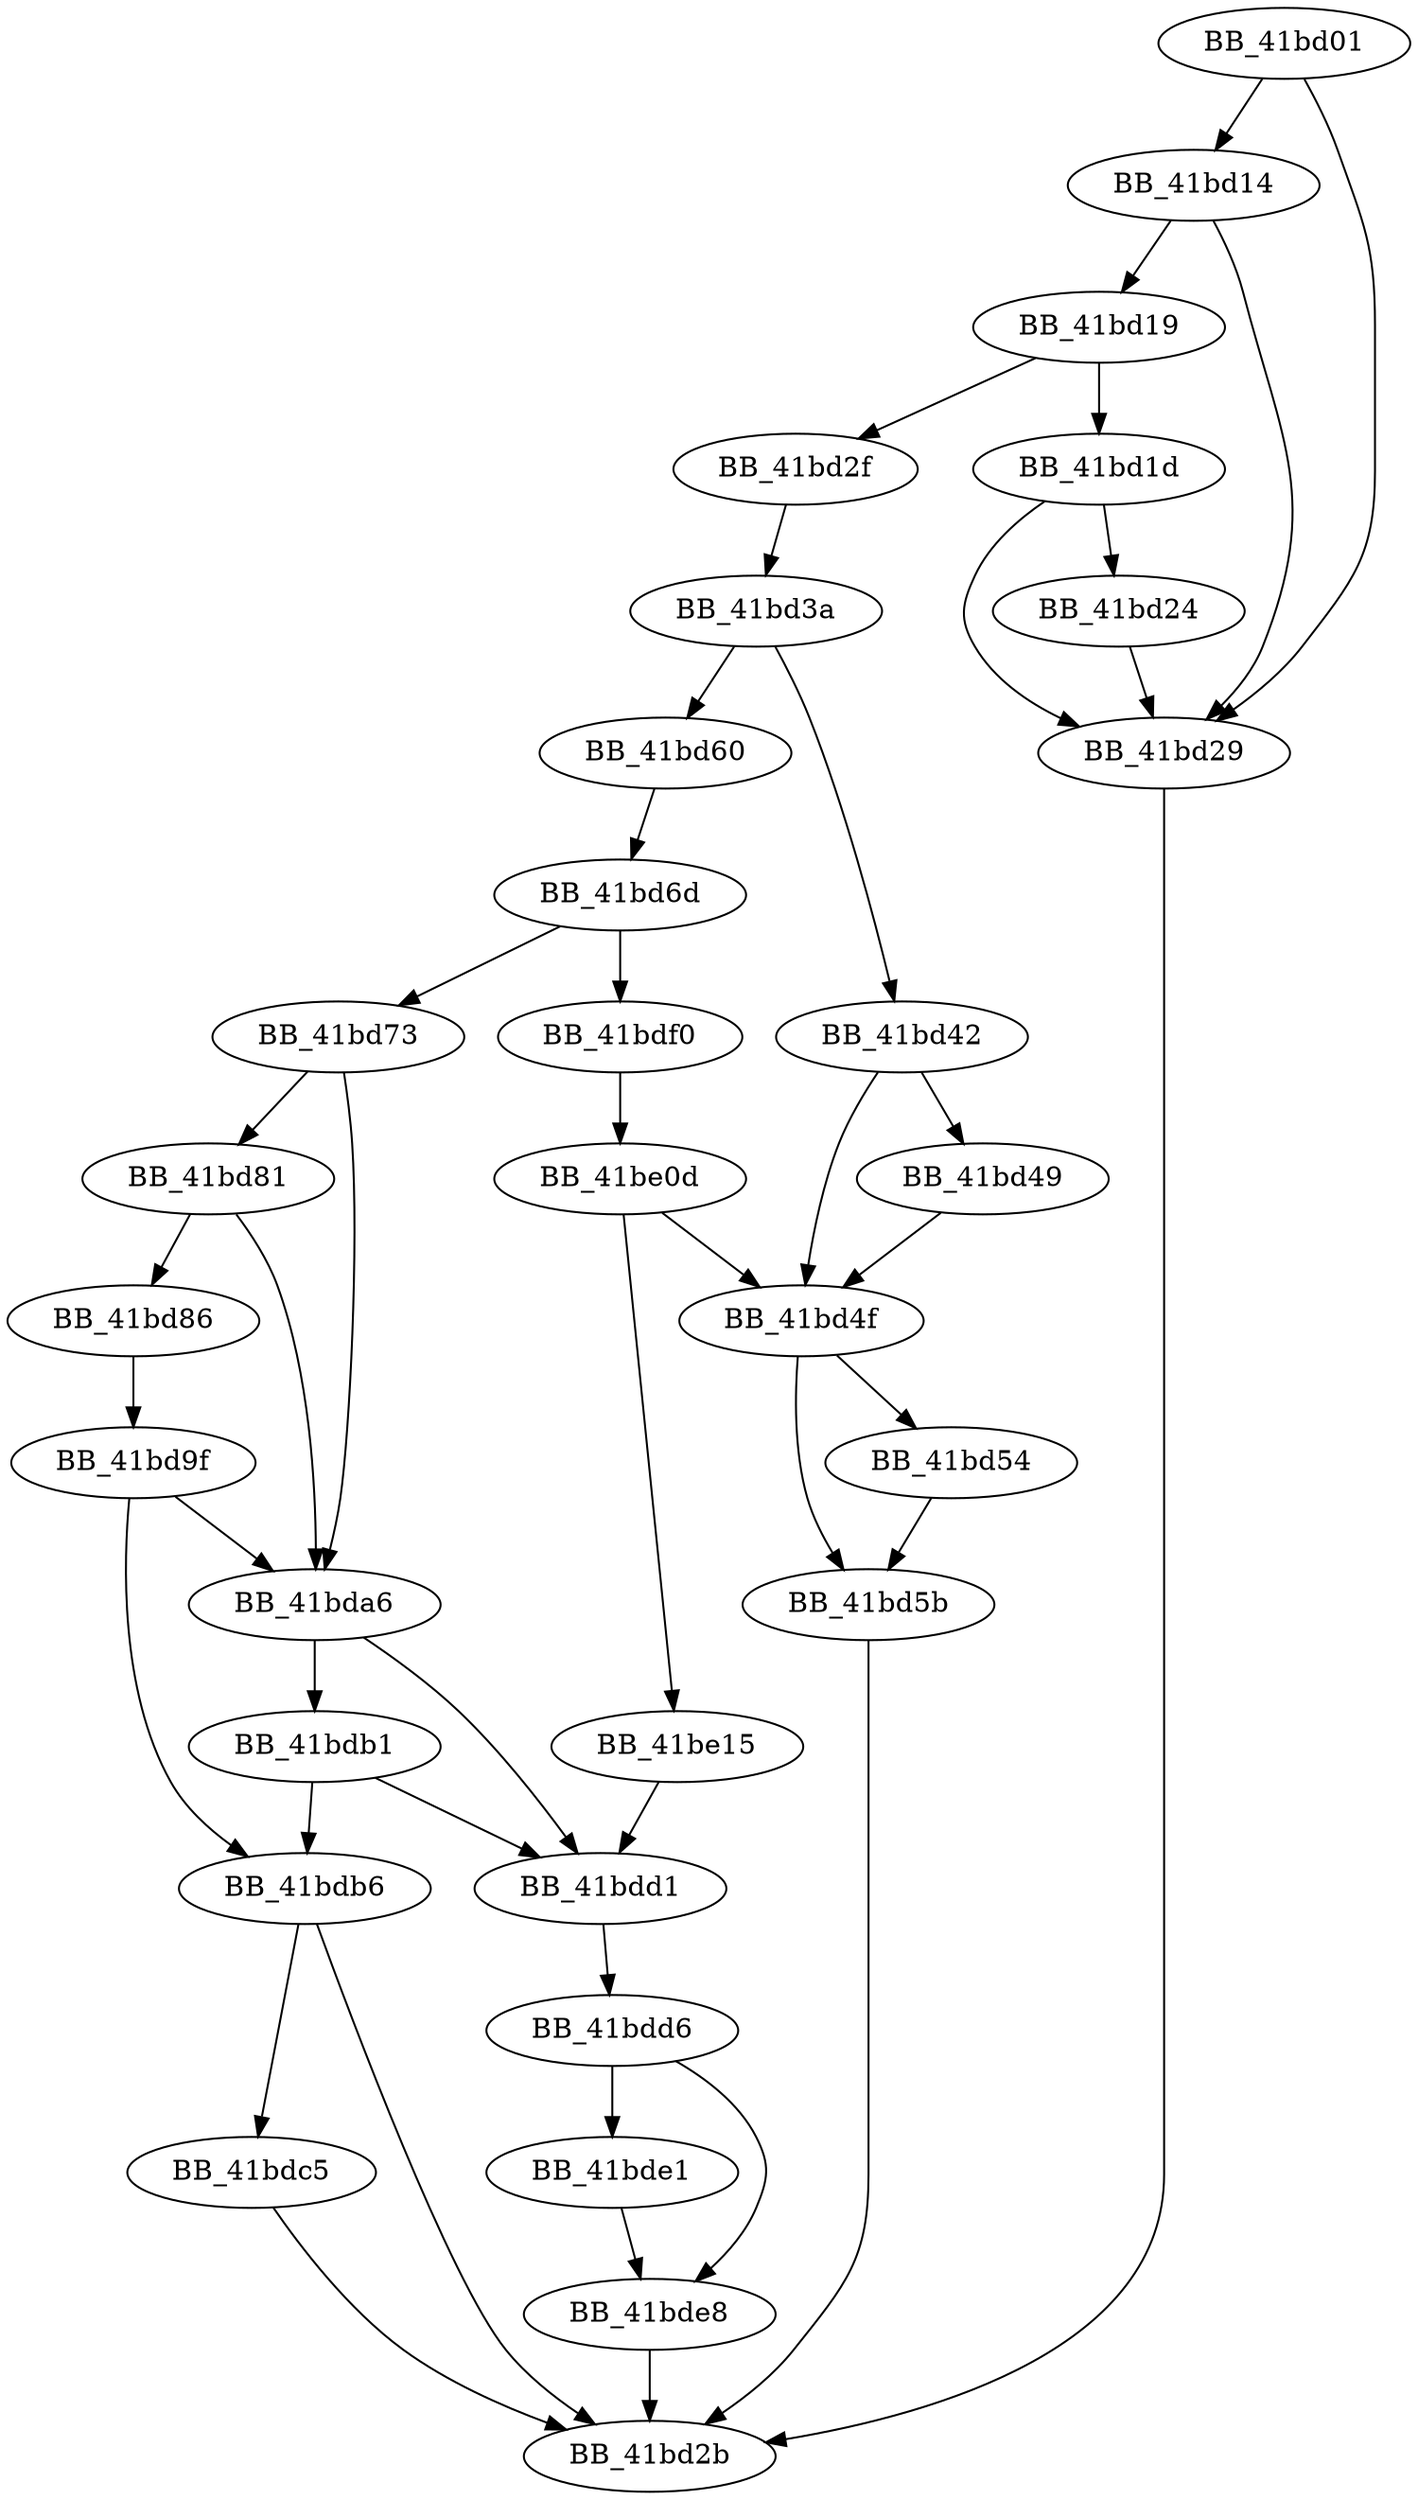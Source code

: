 DiGraph __mbtowc_l{
BB_41bd01->BB_41bd14
BB_41bd01->BB_41bd29
BB_41bd14->BB_41bd19
BB_41bd14->BB_41bd29
BB_41bd19->BB_41bd1d
BB_41bd19->BB_41bd2f
BB_41bd1d->BB_41bd24
BB_41bd1d->BB_41bd29
BB_41bd24->BB_41bd29
BB_41bd29->BB_41bd2b
BB_41bd2f->BB_41bd3a
BB_41bd3a->BB_41bd42
BB_41bd3a->BB_41bd60
BB_41bd42->BB_41bd49
BB_41bd42->BB_41bd4f
BB_41bd49->BB_41bd4f
BB_41bd4f->BB_41bd54
BB_41bd4f->BB_41bd5b
BB_41bd54->BB_41bd5b
BB_41bd5b->BB_41bd2b
BB_41bd60->BB_41bd6d
BB_41bd6d->BB_41bd73
BB_41bd6d->BB_41bdf0
BB_41bd73->BB_41bd81
BB_41bd73->BB_41bda6
BB_41bd81->BB_41bd86
BB_41bd81->BB_41bda6
BB_41bd86->BB_41bd9f
BB_41bd9f->BB_41bda6
BB_41bd9f->BB_41bdb6
BB_41bda6->BB_41bdb1
BB_41bda6->BB_41bdd1
BB_41bdb1->BB_41bdb6
BB_41bdb1->BB_41bdd1
BB_41bdb6->BB_41bd2b
BB_41bdb6->BB_41bdc5
BB_41bdc5->BB_41bd2b
BB_41bdd1->BB_41bdd6
BB_41bdd6->BB_41bde1
BB_41bdd6->BB_41bde8
BB_41bde1->BB_41bde8
BB_41bde8->BB_41bd2b
BB_41bdf0->BB_41be0d
BB_41be0d->BB_41bd4f
BB_41be0d->BB_41be15
BB_41be15->BB_41bdd1
}
